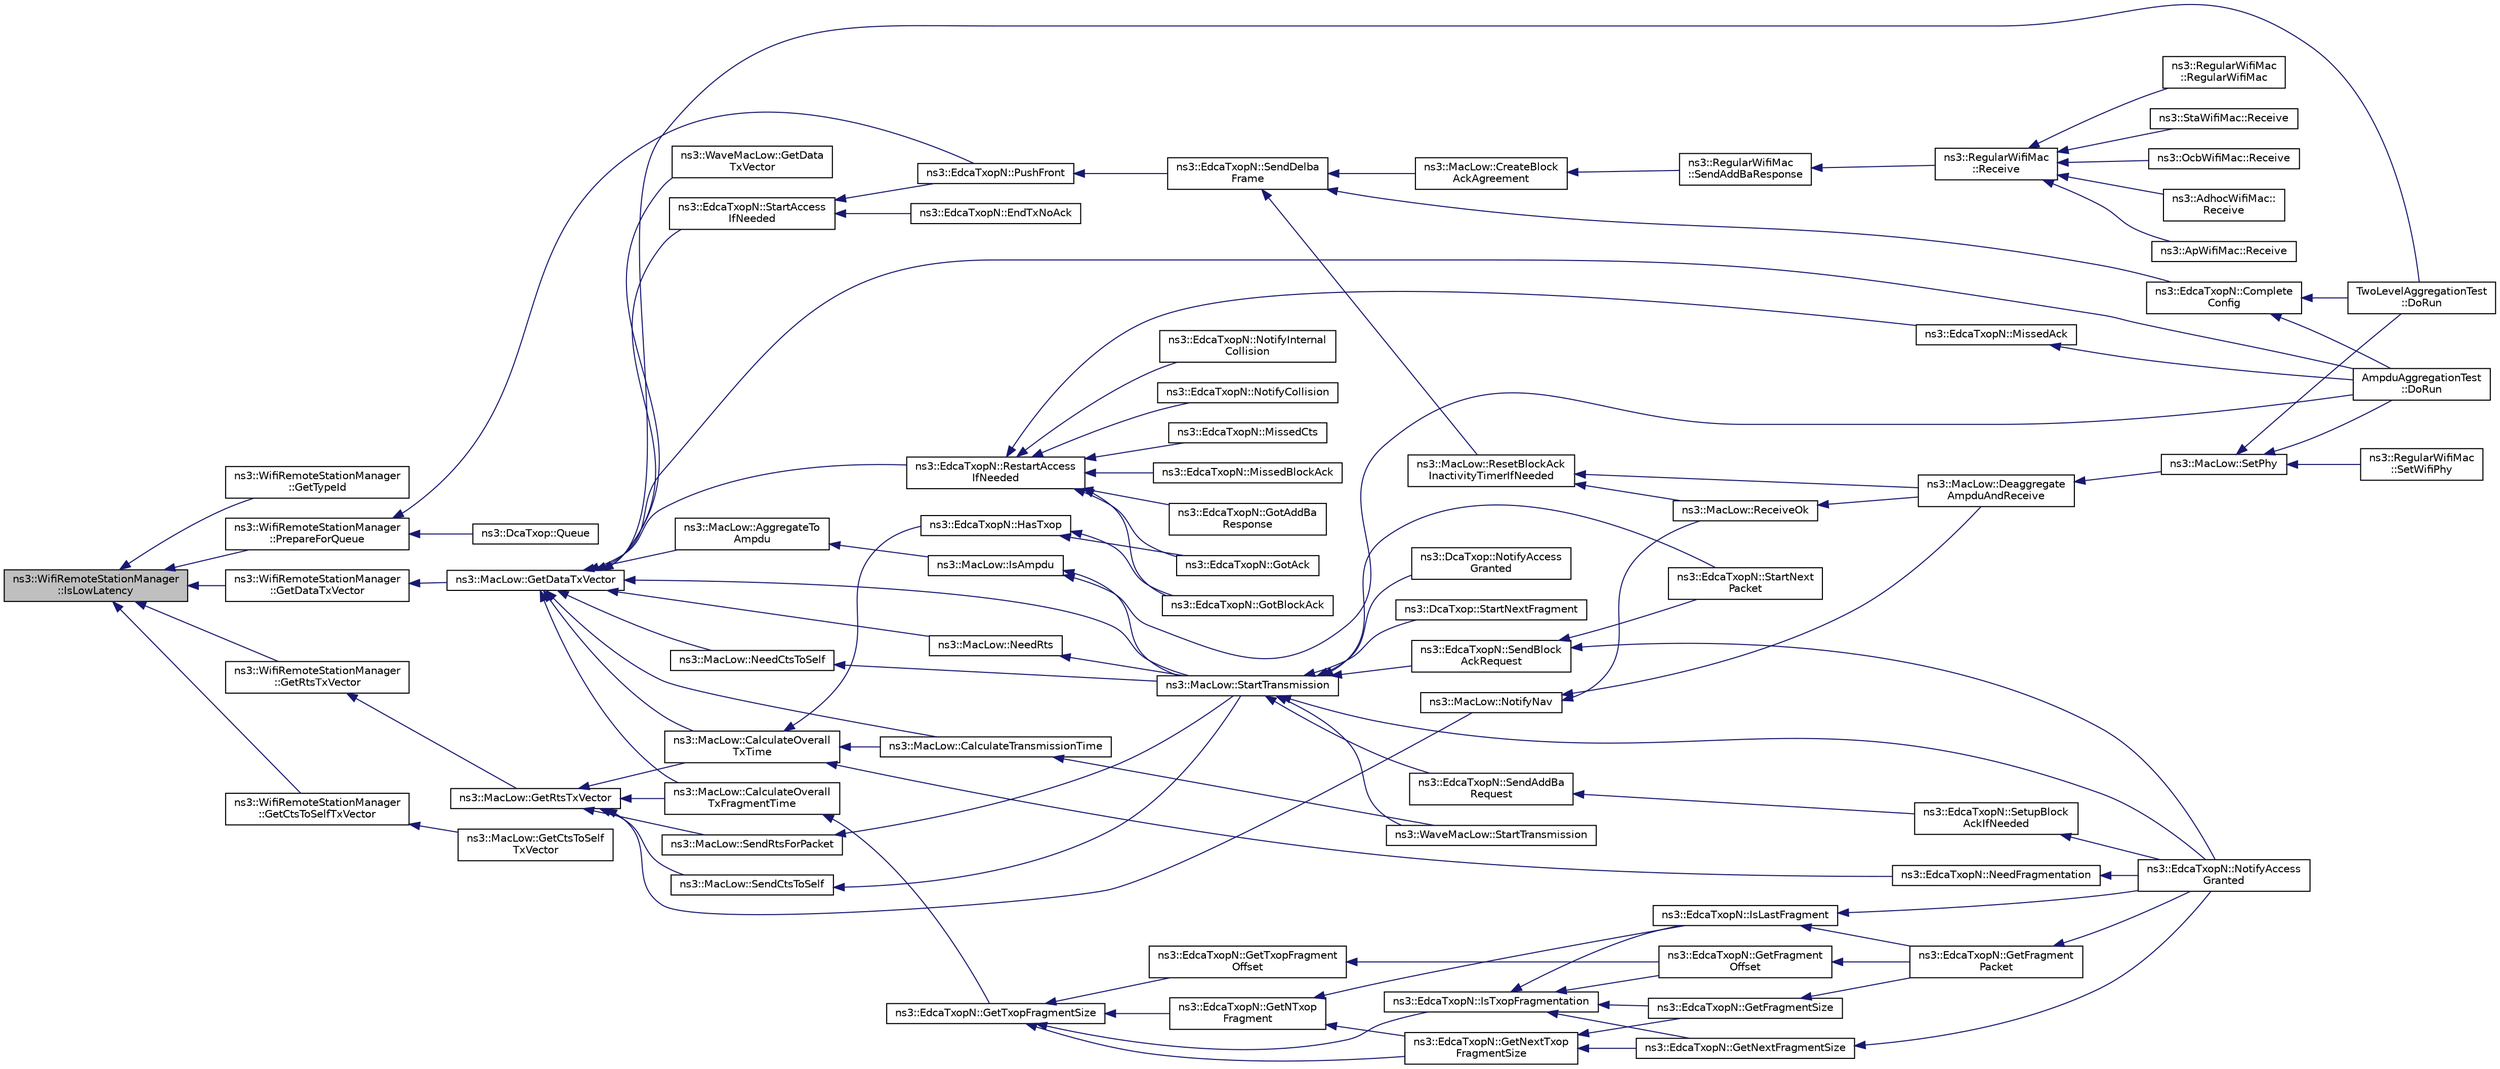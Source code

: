 digraph "ns3::WifiRemoteStationManager::IsLowLatency"
{
  edge [fontname="Helvetica",fontsize="10",labelfontname="Helvetica",labelfontsize="10"];
  node [fontname="Helvetica",fontsize="10",shape=record];
  rankdir="LR";
  Node1 [label="ns3::WifiRemoteStationManager\l::IsLowLatency",height=0.2,width=0.4,color="black", fillcolor="grey75", style="filled", fontcolor="black"];
  Node1 -> Node2 [dir="back",color="midnightblue",fontsize="10",style="solid"];
  Node2 [label="ns3::WifiRemoteStationManager\l::GetTypeId",height=0.2,width=0.4,color="black", fillcolor="white", style="filled",URL="$d6/d65/classns3_1_1WifiRemoteStationManager.html#aa7dd9f0e5a1f929b1e330df7a25b7794",tooltip="Get the type ID. "];
  Node1 -> Node3 [dir="back",color="midnightblue",fontsize="10",style="solid"];
  Node3 [label="ns3::WifiRemoteStationManager\l::PrepareForQueue",height=0.2,width=0.4,color="black", fillcolor="white", style="filled",URL="$d6/d65/classns3_1_1WifiRemoteStationManager.html#a4812b9abae368de05cbd1393b7053f90"];
  Node3 -> Node4 [dir="back",color="midnightblue",fontsize="10",style="solid"];
  Node4 [label="ns3::DcaTxop::Queue",height=0.2,width=0.4,color="black", fillcolor="white", style="filled",URL="$d3/d74/classns3_1_1DcaTxop.html#a81822147a9d3f8db1759e4cb5d568f7c"];
  Node3 -> Node5 [dir="back",color="midnightblue",fontsize="10",style="solid"];
  Node5 [label="ns3::EdcaTxopN::PushFront",height=0.2,width=0.4,color="black", fillcolor="white", style="filled",URL="$dc/db8/classns3_1_1EdcaTxopN.html#a4ff1922de0b92b5f6a9104b714d82c0b"];
  Node5 -> Node6 [dir="back",color="midnightblue",fontsize="10",style="solid"];
  Node6 [label="ns3::EdcaTxopN::SendDelba\lFrame",height=0.2,width=0.4,color="black", fillcolor="white", style="filled",URL="$dc/db8/classns3_1_1EdcaTxopN.html#a3a14d846328f0d5447f44d7c2f3c607e"];
  Node6 -> Node7 [dir="back",color="midnightblue",fontsize="10",style="solid"];
  Node7 [label="ns3::EdcaTxopN::Complete\lConfig",height=0.2,width=0.4,color="black", fillcolor="white", style="filled",URL="$dc/db8/classns3_1_1EdcaTxopN.html#aeca53fddb95468e9e56ee452adf8b263"];
  Node7 -> Node8 [dir="back",color="midnightblue",fontsize="10",style="solid"];
  Node8 [label="AmpduAggregationTest\l::DoRun",height=0.2,width=0.4,color="black", fillcolor="white", style="filled",URL="$d2/db5/classAmpduAggregationTest.html#a7414dc8d4dd982ab4c1eaadb5b2c693d",tooltip="Implementation to actually run this TestCase. "];
  Node7 -> Node9 [dir="back",color="midnightblue",fontsize="10",style="solid"];
  Node9 [label="TwoLevelAggregationTest\l::DoRun",height=0.2,width=0.4,color="black", fillcolor="white", style="filled",URL="$db/d72/classTwoLevelAggregationTest.html#a40c6f5f8be6c48673d0bfd218d95afe0",tooltip="Implementation to actually run this TestCase. "];
  Node6 -> Node10 [dir="back",color="midnightblue",fontsize="10",style="solid"];
  Node10 [label="ns3::MacLow::CreateBlock\lAckAgreement",height=0.2,width=0.4,color="black", fillcolor="white", style="filled",URL="$d3/da6/classns3_1_1MacLow.html#ab70f7f727b5f9e1e1357a73e29ba7f82"];
  Node10 -> Node11 [dir="back",color="midnightblue",fontsize="10",style="solid"];
  Node11 [label="ns3::RegularWifiMac\l::SendAddBaResponse",height=0.2,width=0.4,color="black", fillcolor="white", style="filled",URL="$df/db9/classns3_1_1RegularWifiMac.html#a7f68e740fc48cfc03df7330077af8113"];
  Node11 -> Node12 [dir="back",color="midnightblue",fontsize="10",style="solid"];
  Node12 [label="ns3::RegularWifiMac\l::Receive",height=0.2,width=0.4,color="black", fillcolor="white", style="filled",URL="$df/db9/classns3_1_1RegularWifiMac.html#a9abbbcea65b6dc416ab1b44785c40e9f"];
  Node12 -> Node13 [dir="back",color="midnightblue",fontsize="10",style="solid"];
  Node13 [label="ns3::OcbWifiMac::Receive",height=0.2,width=0.4,color="black", fillcolor="white", style="filled",URL="$d0/dd1/classns3_1_1OcbWifiMac.html#ad025b0fd981998bf3c527a9c4a719962"];
  Node12 -> Node14 [dir="back",color="midnightblue",fontsize="10",style="solid"];
  Node14 [label="ns3::AdhocWifiMac::\lReceive",height=0.2,width=0.4,color="black", fillcolor="white", style="filled",URL="$da/dec/classns3_1_1AdhocWifiMac.html#a5abc017d64f109b0599e9cc123cbfeb8"];
  Node12 -> Node15 [dir="back",color="midnightblue",fontsize="10",style="solid"];
  Node15 [label="ns3::ApWifiMac::Receive",height=0.2,width=0.4,color="black", fillcolor="white", style="filled",URL="$d0/d51/classns3_1_1ApWifiMac.html#ab7e832f29bf91319e3ecdf0de7d5d598"];
  Node12 -> Node16 [dir="back",color="midnightblue",fontsize="10",style="solid"];
  Node16 [label="ns3::RegularWifiMac\l::RegularWifiMac",height=0.2,width=0.4,color="black", fillcolor="white", style="filled",URL="$df/db9/classns3_1_1RegularWifiMac.html#a56bc0e2b8ecde6fc50e6f8921ce64957"];
  Node12 -> Node17 [dir="back",color="midnightblue",fontsize="10",style="solid"];
  Node17 [label="ns3::StaWifiMac::Receive",height=0.2,width=0.4,color="black", fillcolor="white", style="filled",URL="$de/dbf/classns3_1_1StaWifiMac.html#ac11352c9502acc4b612224fc172c28f8"];
  Node6 -> Node18 [dir="back",color="midnightblue",fontsize="10",style="solid"];
  Node18 [label="ns3::MacLow::ResetBlockAck\lInactivityTimerIfNeeded",height=0.2,width=0.4,color="black", fillcolor="white", style="filled",URL="$d3/da6/classns3_1_1MacLow.html#aafa012c5d2dde80484d6546c802f02f8"];
  Node18 -> Node19 [dir="back",color="midnightblue",fontsize="10",style="solid"];
  Node19 [label="ns3::MacLow::ReceiveOk",height=0.2,width=0.4,color="black", fillcolor="white", style="filled",URL="$d3/da6/classns3_1_1MacLow.html#ade59e3a5e41c6ccbafd93501d7e9fbc0"];
  Node19 -> Node20 [dir="back",color="midnightblue",fontsize="10",style="solid"];
  Node20 [label="ns3::MacLow::Deaggregate\lAmpduAndReceive",height=0.2,width=0.4,color="black", fillcolor="white", style="filled",URL="$d3/da6/classns3_1_1MacLow.html#a7380c5a3adcd88beda938bfa8447d7c5"];
  Node20 -> Node21 [dir="back",color="midnightblue",fontsize="10",style="solid"];
  Node21 [label="ns3::MacLow::SetPhy",height=0.2,width=0.4,color="black", fillcolor="white", style="filled",URL="$d3/da6/classns3_1_1MacLow.html#a1f2c6e12277422c081fa92f8edfe66e8"];
  Node21 -> Node22 [dir="back",color="midnightblue",fontsize="10",style="solid"];
  Node22 [label="ns3::RegularWifiMac\l::SetWifiPhy",height=0.2,width=0.4,color="black", fillcolor="white", style="filled",URL="$df/db9/classns3_1_1RegularWifiMac.html#a28e7c0a23027e1fc16f259e52b197ee9"];
  Node21 -> Node8 [dir="back",color="midnightblue",fontsize="10",style="solid"];
  Node21 -> Node9 [dir="back",color="midnightblue",fontsize="10",style="solid"];
  Node18 -> Node20 [dir="back",color="midnightblue",fontsize="10",style="solid"];
  Node1 -> Node23 [dir="back",color="midnightblue",fontsize="10",style="solid"];
  Node23 [label="ns3::WifiRemoteStationManager\l::GetDataTxVector",height=0.2,width=0.4,color="black", fillcolor="white", style="filled",URL="$d6/d65/classns3_1_1WifiRemoteStationManager.html#ad81efbe48611977c8cea482721fd823b"];
  Node23 -> Node24 [dir="back",color="midnightblue",fontsize="10",style="solid"];
  Node24 [label="ns3::MacLow::GetDataTxVector",height=0.2,width=0.4,color="black", fillcolor="white", style="filled",URL="$d3/da6/classns3_1_1MacLow.html#a04bad04eade9ff1de0940b01c5bcf514"];
  Node24 -> Node25 [dir="back",color="midnightblue",fontsize="10",style="solid"];
  Node25 [label="ns3::WaveMacLow::GetData\lTxVector",height=0.2,width=0.4,color="black", fillcolor="white", style="filled",URL="$d8/da1/classns3_1_1WaveMacLow.html#a9f176c853a633679d23d71ac1d5aa908"];
  Node24 -> Node26 [dir="back",color="midnightblue",fontsize="10",style="solid"];
  Node26 [label="ns3::EdcaTxopN::RestartAccess\lIfNeeded",height=0.2,width=0.4,color="black", fillcolor="white", style="filled",URL="$dc/db8/classns3_1_1EdcaTxopN.html#a83b65be22340dc3f27d08a453cf3831f"];
  Node26 -> Node27 [dir="back",color="midnightblue",fontsize="10",style="solid"];
  Node27 [label="ns3::EdcaTxopN::NotifyInternal\lCollision",height=0.2,width=0.4,color="black", fillcolor="white", style="filled",URL="$dc/db8/classns3_1_1EdcaTxopN.html#a900ab43f62b74939c62121562d1969e2"];
  Node26 -> Node28 [dir="back",color="midnightblue",fontsize="10",style="solid"];
  Node28 [label="ns3::EdcaTxopN::NotifyCollision",height=0.2,width=0.4,color="black", fillcolor="white", style="filled",URL="$dc/db8/classns3_1_1EdcaTxopN.html#aa9dd10b3b7236f93d7461b174888e2a8"];
  Node26 -> Node29 [dir="back",color="midnightblue",fontsize="10",style="solid"];
  Node29 [label="ns3::EdcaTxopN::MissedCts",height=0.2,width=0.4,color="black", fillcolor="white", style="filled",URL="$dc/db8/classns3_1_1EdcaTxopN.html#ab6f7016d503472174ce9fef2fd45de8e"];
  Node26 -> Node30 [dir="back",color="midnightblue",fontsize="10",style="solid"];
  Node30 [label="ns3::EdcaTxopN::GotAck",height=0.2,width=0.4,color="black", fillcolor="white", style="filled",URL="$dc/db8/classns3_1_1EdcaTxopN.html#acd117ddd03aa1b3abac3bca9830ee895"];
  Node26 -> Node31 [dir="back",color="midnightblue",fontsize="10",style="solid"];
  Node31 [label="ns3::EdcaTxopN::MissedAck",height=0.2,width=0.4,color="black", fillcolor="white", style="filled",URL="$dc/db8/classns3_1_1EdcaTxopN.html#ad16ece50ac2937e5cdfeae010d4b5c88"];
  Node31 -> Node8 [dir="back",color="midnightblue",fontsize="10",style="solid"];
  Node26 -> Node32 [dir="back",color="midnightblue",fontsize="10",style="solid"];
  Node32 [label="ns3::EdcaTxopN::MissedBlockAck",height=0.2,width=0.4,color="black", fillcolor="white", style="filled",URL="$dc/db8/classns3_1_1EdcaTxopN.html#a91aae2c1ab764e8e4cb857ef97fa235b"];
  Node26 -> Node33 [dir="back",color="midnightblue",fontsize="10",style="solid"];
  Node33 [label="ns3::EdcaTxopN::GotAddBa\lResponse",height=0.2,width=0.4,color="black", fillcolor="white", style="filled",URL="$dc/db8/classns3_1_1EdcaTxopN.html#ac3089ca4272d45b23293a7481e0922e0"];
  Node26 -> Node34 [dir="back",color="midnightblue",fontsize="10",style="solid"];
  Node34 [label="ns3::EdcaTxopN::GotBlockAck",height=0.2,width=0.4,color="black", fillcolor="white", style="filled",URL="$dc/db8/classns3_1_1EdcaTxopN.html#a36c24d5a9717893466eaadda6bd66cc5"];
  Node24 -> Node35 [dir="back",color="midnightblue",fontsize="10",style="solid"];
  Node35 [label="ns3::EdcaTxopN::StartAccess\lIfNeeded",height=0.2,width=0.4,color="black", fillcolor="white", style="filled",URL="$dc/db8/classns3_1_1EdcaTxopN.html#a28a7052f217ed15058697197350d9801"];
  Node35 -> Node36 [dir="back",color="midnightblue",fontsize="10",style="solid"];
  Node36 [label="ns3::EdcaTxopN::EndTxNoAck",height=0.2,width=0.4,color="black", fillcolor="white", style="filled",URL="$dc/db8/classns3_1_1EdcaTxopN.html#a380e84736ede287cc8d26c1012828412"];
  Node35 -> Node5 [dir="back",color="midnightblue",fontsize="10",style="solid"];
  Node24 -> Node37 [dir="back",color="midnightblue",fontsize="10",style="solid"];
  Node37 [label="ns3::MacLow::StartTransmission",height=0.2,width=0.4,color="black", fillcolor="white", style="filled",URL="$d3/da6/classns3_1_1MacLow.html#a3d13643c758e213041f8389c1041074b"];
  Node37 -> Node38 [dir="back",color="midnightblue",fontsize="10",style="solid"];
  Node38 [label="ns3::WaveMacLow::StartTransmission",height=0.2,width=0.4,color="black", fillcolor="white", style="filled",URL="$d8/da1/classns3_1_1WaveMacLow.html#a8ed4704fbcd3d5888aa8ee5abcfb9cc8"];
  Node37 -> Node39 [dir="back",color="midnightblue",fontsize="10",style="solid"];
  Node39 [label="ns3::DcaTxop::NotifyAccess\lGranted",height=0.2,width=0.4,color="black", fillcolor="white", style="filled",URL="$d3/d74/classns3_1_1DcaTxop.html#a1760d5870d8d96153165960172ba31d5"];
  Node37 -> Node40 [dir="back",color="midnightblue",fontsize="10",style="solid"];
  Node40 [label="ns3::DcaTxop::StartNextFragment",height=0.2,width=0.4,color="black", fillcolor="white", style="filled",URL="$d3/d74/classns3_1_1DcaTxop.html#a2055d310a17ffe4be6b2d2ec91587429"];
  Node37 -> Node41 [dir="back",color="midnightblue",fontsize="10",style="solid"];
  Node41 [label="ns3::EdcaTxopN::NotifyAccess\lGranted",height=0.2,width=0.4,color="black", fillcolor="white", style="filled",URL="$dc/db8/classns3_1_1EdcaTxopN.html#afeba080a6bf7d6074227e10321d1683d"];
  Node37 -> Node42 [dir="back",color="midnightblue",fontsize="10",style="solid"];
  Node42 [label="ns3::EdcaTxopN::StartNext\lPacket",height=0.2,width=0.4,color="black", fillcolor="white", style="filled",URL="$dc/db8/classns3_1_1EdcaTxopN.html#a86df91f79cf79fbb677bd53fddafdae0"];
  Node37 -> Node43 [dir="back",color="midnightblue",fontsize="10",style="solid"];
  Node43 [label="ns3::EdcaTxopN::SendBlock\lAckRequest",height=0.2,width=0.4,color="black", fillcolor="white", style="filled",URL="$dc/db8/classns3_1_1EdcaTxopN.html#a620d3677a73927b708ba85d2f2a794e0"];
  Node43 -> Node41 [dir="back",color="midnightblue",fontsize="10",style="solid"];
  Node43 -> Node42 [dir="back",color="midnightblue",fontsize="10",style="solid"];
  Node37 -> Node44 [dir="back",color="midnightblue",fontsize="10",style="solid"];
  Node44 [label="ns3::EdcaTxopN::SendAddBa\lRequest",height=0.2,width=0.4,color="black", fillcolor="white", style="filled",URL="$dc/db8/classns3_1_1EdcaTxopN.html#a5d000df80bfe3211aed2fee7c08b85d2"];
  Node44 -> Node45 [dir="back",color="midnightblue",fontsize="10",style="solid"];
  Node45 [label="ns3::EdcaTxopN::SetupBlock\lAckIfNeeded",height=0.2,width=0.4,color="black", fillcolor="white", style="filled",URL="$dc/db8/classns3_1_1EdcaTxopN.html#ae5ab3e06174d86eabaaa6ccd64cde42d"];
  Node45 -> Node41 [dir="back",color="midnightblue",fontsize="10",style="solid"];
  Node24 -> Node46 [dir="back",color="midnightblue",fontsize="10",style="solid"];
  Node46 [label="ns3::MacLow::NeedRts",height=0.2,width=0.4,color="black", fillcolor="white", style="filled",URL="$d3/da6/classns3_1_1MacLow.html#abb03703a2f28b39d0cff52ce8488f7b3"];
  Node46 -> Node37 [dir="back",color="midnightblue",fontsize="10",style="solid"];
  Node24 -> Node47 [dir="back",color="midnightblue",fontsize="10",style="solid"];
  Node47 [label="ns3::MacLow::NeedCtsToSelf",height=0.2,width=0.4,color="black", fillcolor="white", style="filled",URL="$d3/da6/classns3_1_1MacLow.html#a8522fde99dc6efe05a667a3e3ebd9b5a"];
  Node47 -> Node37 [dir="back",color="midnightblue",fontsize="10",style="solid"];
  Node24 -> Node48 [dir="back",color="midnightblue",fontsize="10",style="solid"];
  Node48 [label="ns3::MacLow::CalculateOverall\lTxTime",height=0.2,width=0.4,color="black", fillcolor="white", style="filled",URL="$d3/da6/classns3_1_1MacLow.html#a8fa9fc428371d4fc899d114d67a6f895"];
  Node48 -> Node49 [dir="back",color="midnightblue",fontsize="10",style="solid"];
  Node49 [label="ns3::EdcaTxopN::HasTxop",height=0.2,width=0.4,color="black", fillcolor="white", style="filled",URL="$dc/db8/classns3_1_1EdcaTxopN.html#ad377cd7fb454ea77a7f7583393ff449a"];
  Node49 -> Node30 [dir="back",color="midnightblue",fontsize="10",style="solid"];
  Node49 -> Node34 [dir="back",color="midnightblue",fontsize="10",style="solid"];
  Node48 -> Node50 [dir="back",color="midnightblue",fontsize="10",style="solid"];
  Node50 [label="ns3::EdcaTxopN::NeedFragmentation",height=0.2,width=0.4,color="black", fillcolor="white", style="filled",URL="$dc/db8/classns3_1_1EdcaTxopN.html#a60daff47931c6501e47778c99c7e7a3c"];
  Node50 -> Node41 [dir="back",color="midnightblue",fontsize="10",style="solid"];
  Node48 -> Node51 [dir="back",color="midnightblue",fontsize="10",style="solid"];
  Node51 [label="ns3::MacLow::CalculateTransmissionTime",height=0.2,width=0.4,color="black", fillcolor="white", style="filled",URL="$d3/da6/classns3_1_1MacLow.html#a7773963a988ffddaa862246e1798b2d1"];
  Node51 -> Node38 [dir="back",color="midnightblue",fontsize="10",style="solid"];
  Node24 -> Node52 [dir="back",color="midnightblue",fontsize="10",style="solid"];
  Node52 [label="ns3::MacLow::CalculateOverall\lTxFragmentTime",height=0.2,width=0.4,color="black", fillcolor="white", style="filled",URL="$d3/da6/classns3_1_1MacLow.html#a9d374976855269a4ee89e2369afff3d0"];
  Node52 -> Node53 [dir="back",color="midnightblue",fontsize="10",style="solid"];
  Node53 [label="ns3::EdcaTxopN::GetTxopFragmentSize",height=0.2,width=0.4,color="black", fillcolor="white", style="filled",URL="$dc/db8/classns3_1_1EdcaTxopN.html#af20974348cb05b0e936b0f4204bca5c8"];
  Node53 -> Node54 [dir="back",color="midnightblue",fontsize="10",style="solid"];
  Node54 [label="ns3::EdcaTxopN::IsTxopFragmentation",height=0.2,width=0.4,color="black", fillcolor="white", style="filled",URL="$dc/db8/classns3_1_1EdcaTxopN.html#a8112c980e053b401d71b2031a17ec2b3"];
  Node54 -> Node55 [dir="back",color="midnightblue",fontsize="10",style="solid"];
  Node55 [label="ns3::EdcaTxopN::GetFragmentSize",height=0.2,width=0.4,color="black", fillcolor="white", style="filled",URL="$dc/db8/classns3_1_1EdcaTxopN.html#afd4cef33e466d71740f40e94783cd0de"];
  Node55 -> Node56 [dir="back",color="midnightblue",fontsize="10",style="solid"];
  Node56 [label="ns3::EdcaTxopN::GetFragment\lPacket",height=0.2,width=0.4,color="black", fillcolor="white", style="filled",URL="$dc/db8/classns3_1_1EdcaTxopN.html#a512c6b82feb4d0caa1f79b98072bca91"];
  Node56 -> Node41 [dir="back",color="midnightblue",fontsize="10",style="solid"];
  Node54 -> Node57 [dir="back",color="midnightblue",fontsize="10",style="solid"];
  Node57 [label="ns3::EdcaTxopN::GetNextFragmentSize",height=0.2,width=0.4,color="black", fillcolor="white", style="filled",URL="$dc/db8/classns3_1_1EdcaTxopN.html#a06163c06ebe2b11e164a171ff51f56a2"];
  Node57 -> Node41 [dir="back",color="midnightblue",fontsize="10",style="solid"];
  Node54 -> Node58 [dir="back",color="midnightblue",fontsize="10",style="solid"];
  Node58 [label="ns3::EdcaTxopN::GetFragment\lOffset",height=0.2,width=0.4,color="black", fillcolor="white", style="filled",URL="$dc/db8/classns3_1_1EdcaTxopN.html#afd235d222dc849f965706362ce15fcc3"];
  Node58 -> Node56 [dir="back",color="midnightblue",fontsize="10",style="solid"];
  Node54 -> Node59 [dir="back",color="midnightblue",fontsize="10",style="solid"];
  Node59 [label="ns3::EdcaTxopN::IsLastFragment",height=0.2,width=0.4,color="black", fillcolor="white", style="filled",URL="$dc/db8/classns3_1_1EdcaTxopN.html#aa4a1fb9ce28746fa0dc7d47dde40f2fa"];
  Node59 -> Node41 [dir="back",color="midnightblue",fontsize="10",style="solid"];
  Node59 -> Node56 [dir="back",color="midnightblue",fontsize="10",style="solid"];
  Node53 -> Node60 [dir="back",color="midnightblue",fontsize="10",style="solid"];
  Node60 [label="ns3::EdcaTxopN::GetNTxop\lFragment",height=0.2,width=0.4,color="black", fillcolor="white", style="filled",URL="$dc/db8/classns3_1_1EdcaTxopN.html#a58be060e7f5a3b0f25404df841b9a293"];
  Node60 -> Node61 [dir="back",color="midnightblue",fontsize="10",style="solid"];
  Node61 [label="ns3::EdcaTxopN::GetNextTxop\lFragmentSize",height=0.2,width=0.4,color="black", fillcolor="white", style="filled",URL="$dc/db8/classns3_1_1EdcaTxopN.html#a66393612be0215b17eb12e65d6c58cb4"];
  Node61 -> Node55 [dir="back",color="midnightblue",fontsize="10",style="solid"];
  Node61 -> Node57 [dir="back",color="midnightblue",fontsize="10",style="solid"];
  Node60 -> Node59 [dir="back",color="midnightblue",fontsize="10",style="solid"];
  Node53 -> Node62 [dir="back",color="midnightblue",fontsize="10",style="solid"];
  Node62 [label="ns3::EdcaTxopN::GetTxopFragment\lOffset",height=0.2,width=0.4,color="black", fillcolor="white", style="filled",URL="$dc/db8/classns3_1_1EdcaTxopN.html#affa7b4379fca13e2f24a04bdf2a4ae05"];
  Node62 -> Node58 [dir="back",color="midnightblue",fontsize="10",style="solid"];
  Node53 -> Node61 [dir="back",color="midnightblue",fontsize="10",style="solid"];
  Node24 -> Node51 [dir="back",color="midnightblue",fontsize="10",style="solid"];
  Node24 -> Node63 [dir="back",color="midnightblue",fontsize="10",style="solid"];
  Node63 [label="ns3::MacLow::AggregateTo\lAmpdu",height=0.2,width=0.4,color="black", fillcolor="white", style="filled",URL="$d3/da6/classns3_1_1MacLow.html#a10d347ccf6a1e3868ee1470767ed38a6"];
  Node63 -> Node64 [dir="back",color="midnightblue",fontsize="10",style="solid"];
  Node64 [label="ns3::MacLow::IsAmpdu",height=0.2,width=0.4,color="black", fillcolor="white", style="filled",URL="$d3/da6/classns3_1_1MacLow.html#a228f675a7db0df0e39edb611167861cc"];
  Node64 -> Node37 [dir="back",color="midnightblue",fontsize="10",style="solid"];
  Node64 -> Node8 [dir="back",color="midnightblue",fontsize="10",style="solid"];
  Node24 -> Node8 [dir="back",color="midnightblue",fontsize="10",style="solid"];
  Node24 -> Node9 [dir="back",color="midnightblue",fontsize="10",style="solid"];
  Node1 -> Node65 [dir="back",color="midnightblue",fontsize="10",style="solid"];
  Node65 [label="ns3::WifiRemoteStationManager\l::GetCtsToSelfTxVector",height=0.2,width=0.4,color="black", fillcolor="white", style="filled",URL="$d6/d65/classns3_1_1WifiRemoteStationManager.html#a927bcc3d3c01646eed7a5e9d741c243b"];
  Node65 -> Node66 [dir="back",color="midnightblue",fontsize="10",style="solid"];
  Node66 [label="ns3::MacLow::GetCtsToSelf\lTxVector",height=0.2,width=0.4,color="black", fillcolor="white", style="filled",URL="$d3/da6/classns3_1_1MacLow.html#a9602e7c5294878230767654b61e76e42"];
  Node1 -> Node67 [dir="back",color="midnightblue",fontsize="10",style="solid"];
  Node67 [label="ns3::WifiRemoteStationManager\l::GetRtsTxVector",height=0.2,width=0.4,color="black", fillcolor="white", style="filled",URL="$d6/d65/classns3_1_1WifiRemoteStationManager.html#a0f4f6984f11037508c46a1af90508a34"];
  Node67 -> Node68 [dir="back",color="midnightblue",fontsize="10",style="solid"];
  Node68 [label="ns3::MacLow::GetRtsTxVector",height=0.2,width=0.4,color="black", fillcolor="white", style="filled",URL="$d3/da6/classns3_1_1MacLow.html#ac6133f8084d7d290687da468665e36a0"];
  Node68 -> Node48 [dir="back",color="midnightblue",fontsize="10",style="solid"];
  Node68 -> Node52 [dir="back",color="midnightblue",fontsize="10",style="solid"];
  Node68 -> Node69 [dir="back",color="midnightblue",fontsize="10",style="solid"];
  Node69 [label="ns3::MacLow::NotifyNav",height=0.2,width=0.4,color="black", fillcolor="white", style="filled",URL="$d3/da6/classns3_1_1MacLow.html#a6ff5bbb311cf902d961bf6871f2929d0"];
  Node69 -> Node19 [dir="back",color="midnightblue",fontsize="10",style="solid"];
  Node69 -> Node20 [dir="back",color="midnightblue",fontsize="10",style="solid"];
  Node68 -> Node70 [dir="back",color="midnightblue",fontsize="10",style="solid"];
  Node70 [label="ns3::MacLow::SendRtsForPacket",height=0.2,width=0.4,color="black", fillcolor="white", style="filled",URL="$d3/da6/classns3_1_1MacLow.html#ac472702b866a51ea2dfb7637381897aa"];
  Node70 -> Node37 [dir="back",color="midnightblue",fontsize="10",style="solid"];
  Node68 -> Node71 [dir="back",color="midnightblue",fontsize="10",style="solid"];
  Node71 [label="ns3::MacLow::SendCtsToSelf",height=0.2,width=0.4,color="black", fillcolor="white", style="filled",URL="$d3/da6/classns3_1_1MacLow.html#a209c346576d367ef16cfa1cfdefff909"];
  Node71 -> Node37 [dir="back",color="midnightblue",fontsize="10",style="solid"];
}
